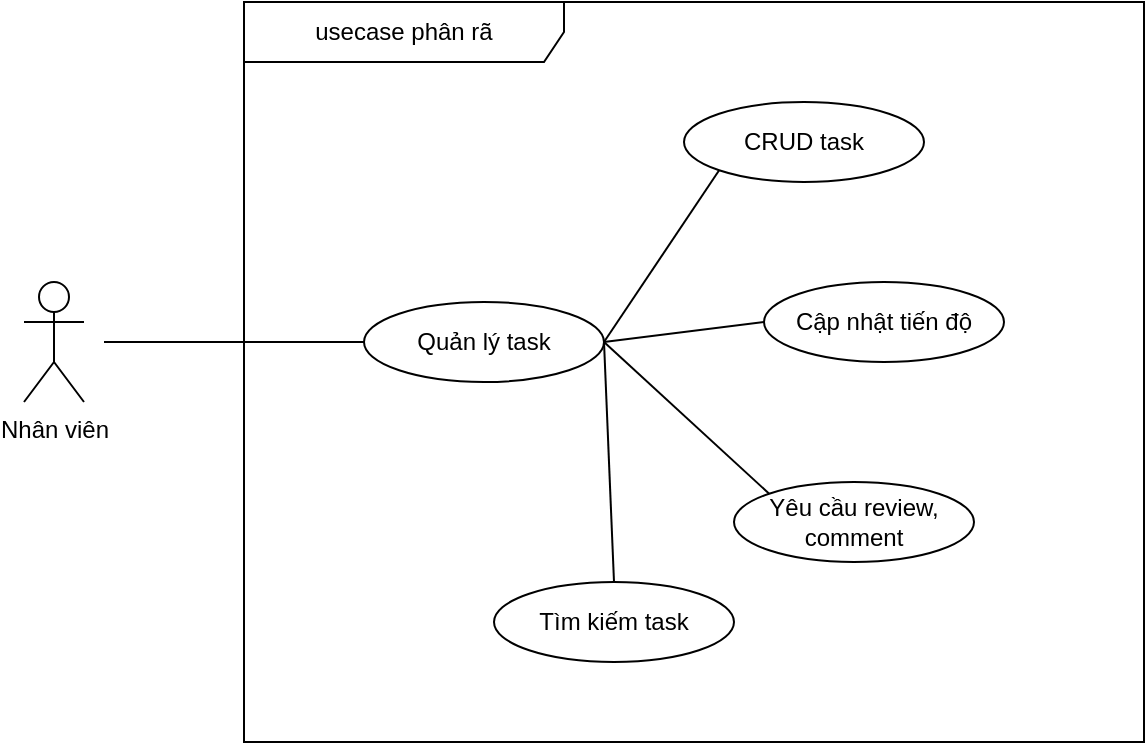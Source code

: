 <mxfile>
    <diagram id="9AO80cROA4MS7TizaJGm" name="Page-1">
        <mxGraphModel dx="921" dy="646" grid="1" gridSize="10" guides="1" tooltips="1" connect="1" arrows="1" fold="1" page="1" pageScale="1" pageWidth="850" pageHeight="1100" math="0" shadow="0">
            <root>
                <mxCell id="0"/>
                <mxCell id="1" parent="0"/>
                <mxCell id="2" value="usecase phân rã" style="shape=umlFrame;whiteSpace=wrap;html=1;pointerEvents=0;recursiveResize=0;container=1;collapsible=0;width=160;" parent="1" vertex="1">
                    <mxGeometry x="180" y="110" width="450" height="370" as="geometry"/>
                </mxCell>
                <mxCell id="5" value="Quản lý task" style="ellipse;whiteSpace=wrap;html=1;" parent="2" vertex="1">
                    <mxGeometry x="60" y="150" width="120" height="40" as="geometry"/>
                </mxCell>
                <mxCell id="6" value="CRUD task" style="ellipse;whiteSpace=wrap;html=1;" parent="2" vertex="1">
                    <mxGeometry x="220" y="50" width="120" height="40" as="geometry"/>
                </mxCell>
                <mxCell id="7" value="Cập nhật tiến độ" style="ellipse;whiteSpace=wrap;html=1;" parent="2" vertex="1">
                    <mxGeometry x="260" y="140" width="120" height="40" as="geometry"/>
                </mxCell>
                <mxCell id="8" value="Yêu cầu review, comment" style="ellipse;whiteSpace=wrap;html=1;" parent="2" vertex="1">
                    <mxGeometry x="245" y="240" width="120" height="40" as="geometry"/>
                </mxCell>
                <mxCell id="10" value="" style="endArrow=none;startArrow=none;endFill=0;startFill=0;endSize=8;html=1;verticalAlign=bottom;labelBackgroundColor=none;strokeWidth=1;entryX=0;entryY=1;entryDx=0;entryDy=0;exitX=1;exitY=0.5;exitDx=0;exitDy=0;" parent="2" source="5" target="6" edge="1">
                    <mxGeometry width="160" relative="1" as="geometry">
                        <mxPoint x="70" y="252" as="sourcePoint"/>
                        <mxPoint x="230" y="380" as="targetPoint"/>
                    </mxGeometry>
                </mxCell>
                <mxCell id="11" value="" style="endArrow=none;startArrow=none;endFill=0;startFill=0;endSize=8;html=1;verticalAlign=bottom;labelBackgroundColor=none;strokeWidth=1;entryX=0;entryY=0.5;entryDx=0;entryDy=0;exitX=1;exitY=0.5;exitDx=0;exitDy=0;" parent="2" source="5" target="7" edge="1">
                    <mxGeometry width="160" relative="1" as="geometry">
                        <mxPoint x="80" y="262" as="sourcePoint"/>
                        <mxPoint x="240" y="390" as="targetPoint"/>
                    </mxGeometry>
                </mxCell>
                <mxCell id="12" value="" style="endArrow=none;startArrow=none;endFill=0;startFill=0;endSize=8;html=1;verticalAlign=bottom;labelBackgroundColor=none;strokeWidth=1;entryX=0;entryY=0;entryDx=0;entryDy=0;exitX=1;exitY=0.5;exitDx=0;exitDy=0;" parent="2" source="5" target="8" edge="1">
                    <mxGeometry width="160" relative="1" as="geometry">
                        <mxPoint x="90" y="272" as="sourcePoint"/>
                        <mxPoint x="250" y="400" as="targetPoint"/>
                    </mxGeometry>
                </mxCell>
                <mxCell id="13" value="Tìm kiếm task" style="ellipse;whiteSpace=wrap;html=1;" parent="2" vertex="1">
                    <mxGeometry x="125" y="290" width="120" height="40" as="geometry"/>
                </mxCell>
                <mxCell id="14" value="" style="endArrow=none;startArrow=none;endFill=0;startFill=0;endSize=8;html=1;verticalAlign=bottom;labelBackgroundColor=none;strokeWidth=1;entryX=0.5;entryY=0;entryDx=0;entryDy=0;exitX=1;exitY=0.5;exitDx=0;exitDy=0;" parent="2" source="5" target="13" edge="1">
                    <mxGeometry width="160" relative="1" as="geometry">
                        <mxPoint x="190" y="180" as="sourcePoint"/>
                        <mxPoint x="248" y="256" as="targetPoint"/>
                    </mxGeometry>
                </mxCell>
                <mxCell id="3" value="Nhân viên" style="shape=umlActor;verticalLabelPosition=bottom;verticalAlign=top;html=1;" parent="1" vertex="1">
                    <mxGeometry x="70" y="250" width="30" height="60" as="geometry"/>
                </mxCell>
                <mxCell id="9" value="" style="endArrow=none;startArrow=none;endFill=0;startFill=0;endSize=8;html=1;verticalAlign=bottom;labelBackgroundColor=none;strokeWidth=1;entryX=0;entryY=0.5;entryDx=0;entryDy=0;" parent="1" target="5" edge="1">
                    <mxGeometry width="160" relative="1" as="geometry">
                        <mxPoint x="110" y="280" as="sourcePoint"/>
                        <mxPoint x="400" y="480" as="targetPoint"/>
                    </mxGeometry>
                </mxCell>
            </root>
        </mxGraphModel>
    </diagram>
</mxfile>
